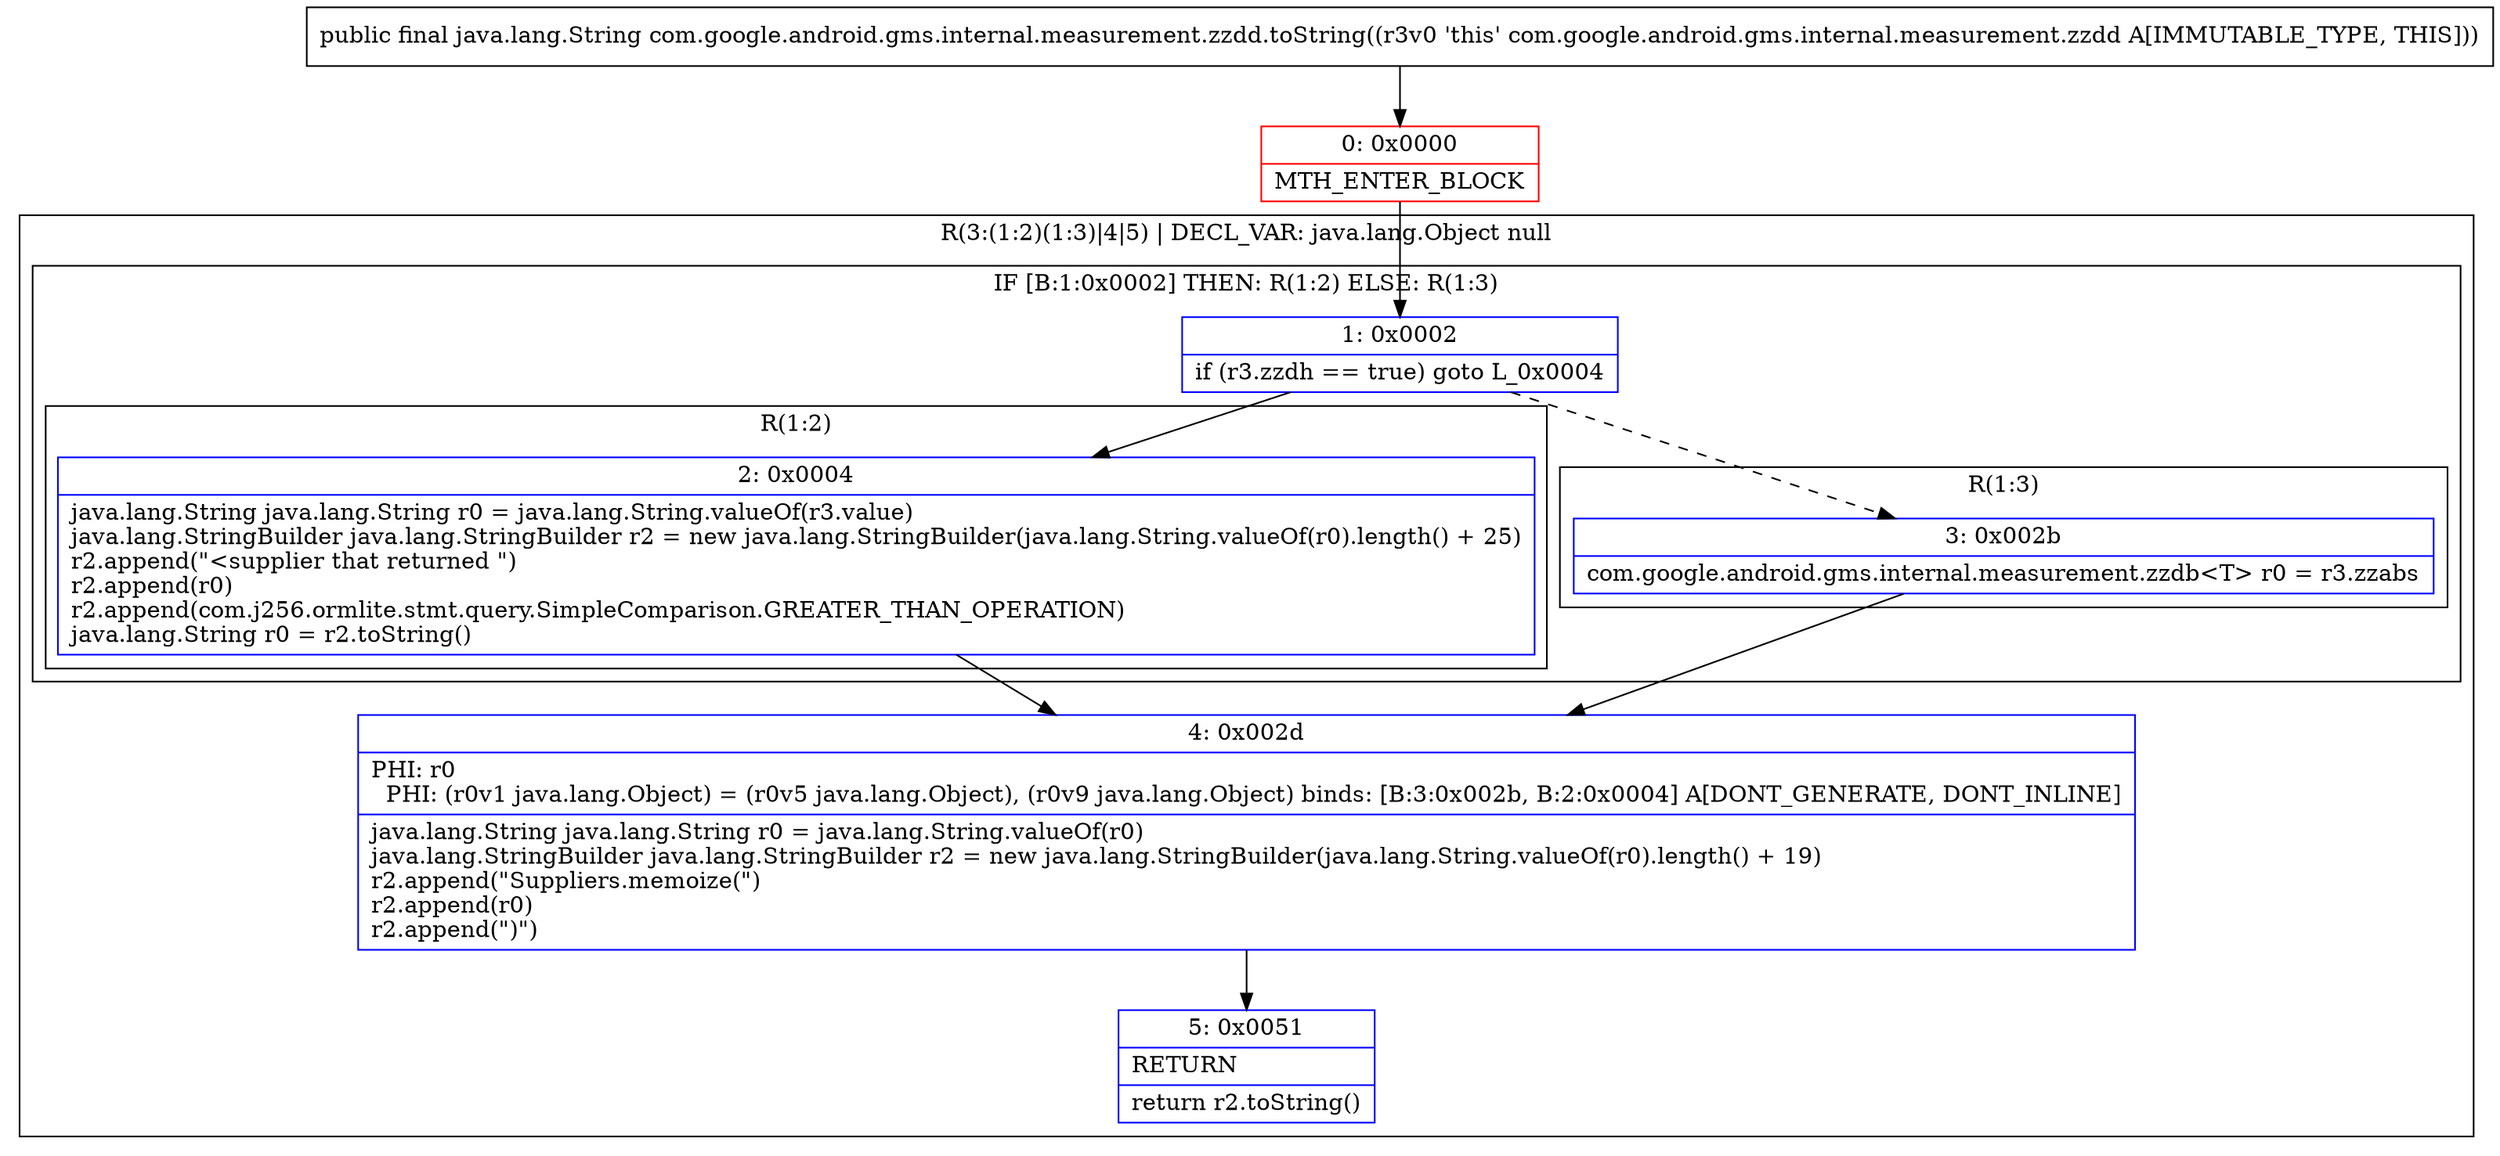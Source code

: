 digraph "CFG forcom.google.android.gms.internal.measurement.zzdd.toString()Ljava\/lang\/String;" {
subgraph cluster_Region_1582044890 {
label = "R(3:(1:2)(1:3)|4|5) | DECL_VAR: java.lang.Object null\l";
node [shape=record,color=blue];
subgraph cluster_IfRegion_702293859 {
label = "IF [B:1:0x0002] THEN: R(1:2) ELSE: R(1:3)";
node [shape=record,color=blue];
Node_1 [shape=record,label="{1\:\ 0x0002|if (r3.zzdh == true) goto L_0x0004\l}"];
subgraph cluster_Region_964382299 {
label = "R(1:2)";
node [shape=record,color=blue];
Node_2 [shape=record,label="{2\:\ 0x0004|java.lang.String java.lang.String r0 = java.lang.String.valueOf(r3.value)\ljava.lang.StringBuilder java.lang.StringBuilder r2 = new java.lang.StringBuilder(java.lang.String.valueOf(r0).length() + 25)\lr2.append(\"\<supplier that returned \")\lr2.append(r0)\lr2.append(com.j256.ormlite.stmt.query.SimpleComparison.GREATER_THAN_OPERATION)\ljava.lang.String r0 = r2.toString()\l}"];
}
subgraph cluster_Region_1455479405 {
label = "R(1:3)";
node [shape=record,color=blue];
Node_3 [shape=record,label="{3\:\ 0x002b|com.google.android.gms.internal.measurement.zzdb\<T\> r0 = r3.zzabs\l}"];
}
}
Node_4 [shape=record,label="{4\:\ 0x002d|PHI: r0 \l  PHI: (r0v1 java.lang.Object) = (r0v5 java.lang.Object), (r0v9 java.lang.Object) binds: [B:3:0x002b, B:2:0x0004] A[DONT_GENERATE, DONT_INLINE]\l|java.lang.String java.lang.String r0 = java.lang.String.valueOf(r0)\ljava.lang.StringBuilder java.lang.StringBuilder r2 = new java.lang.StringBuilder(java.lang.String.valueOf(r0).length() + 19)\lr2.append(\"Suppliers.memoize(\")\lr2.append(r0)\lr2.append(\")\")\l}"];
Node_5 [shape=record,label="{5\:\ 0x0051|RETURN\l|return r2.toString()\l}"];
}
Node_0 [shape=record,color=red,label="{0\:\ 0x0000|MTH_ENTER_BLOCK\l}"];
MethodNode[shape=record,label="{public final java.lang.String com.google.android.gms.internal.measurement.zzdd.toString((r3v0 'this' com.google.android.gms.internal.measurement.zzdd A[IMMUTABLE_TYPE, THIS])) }"];
MethodNode -> Node_0;
Node_1 -> Node_2;
Node_1 -> Node_3[style=dashed];
Node_2 -> Node_4;
Node_3 -> Node_4;
Node_4 -> Node_5;
Node_0 -> Node_1;
}

